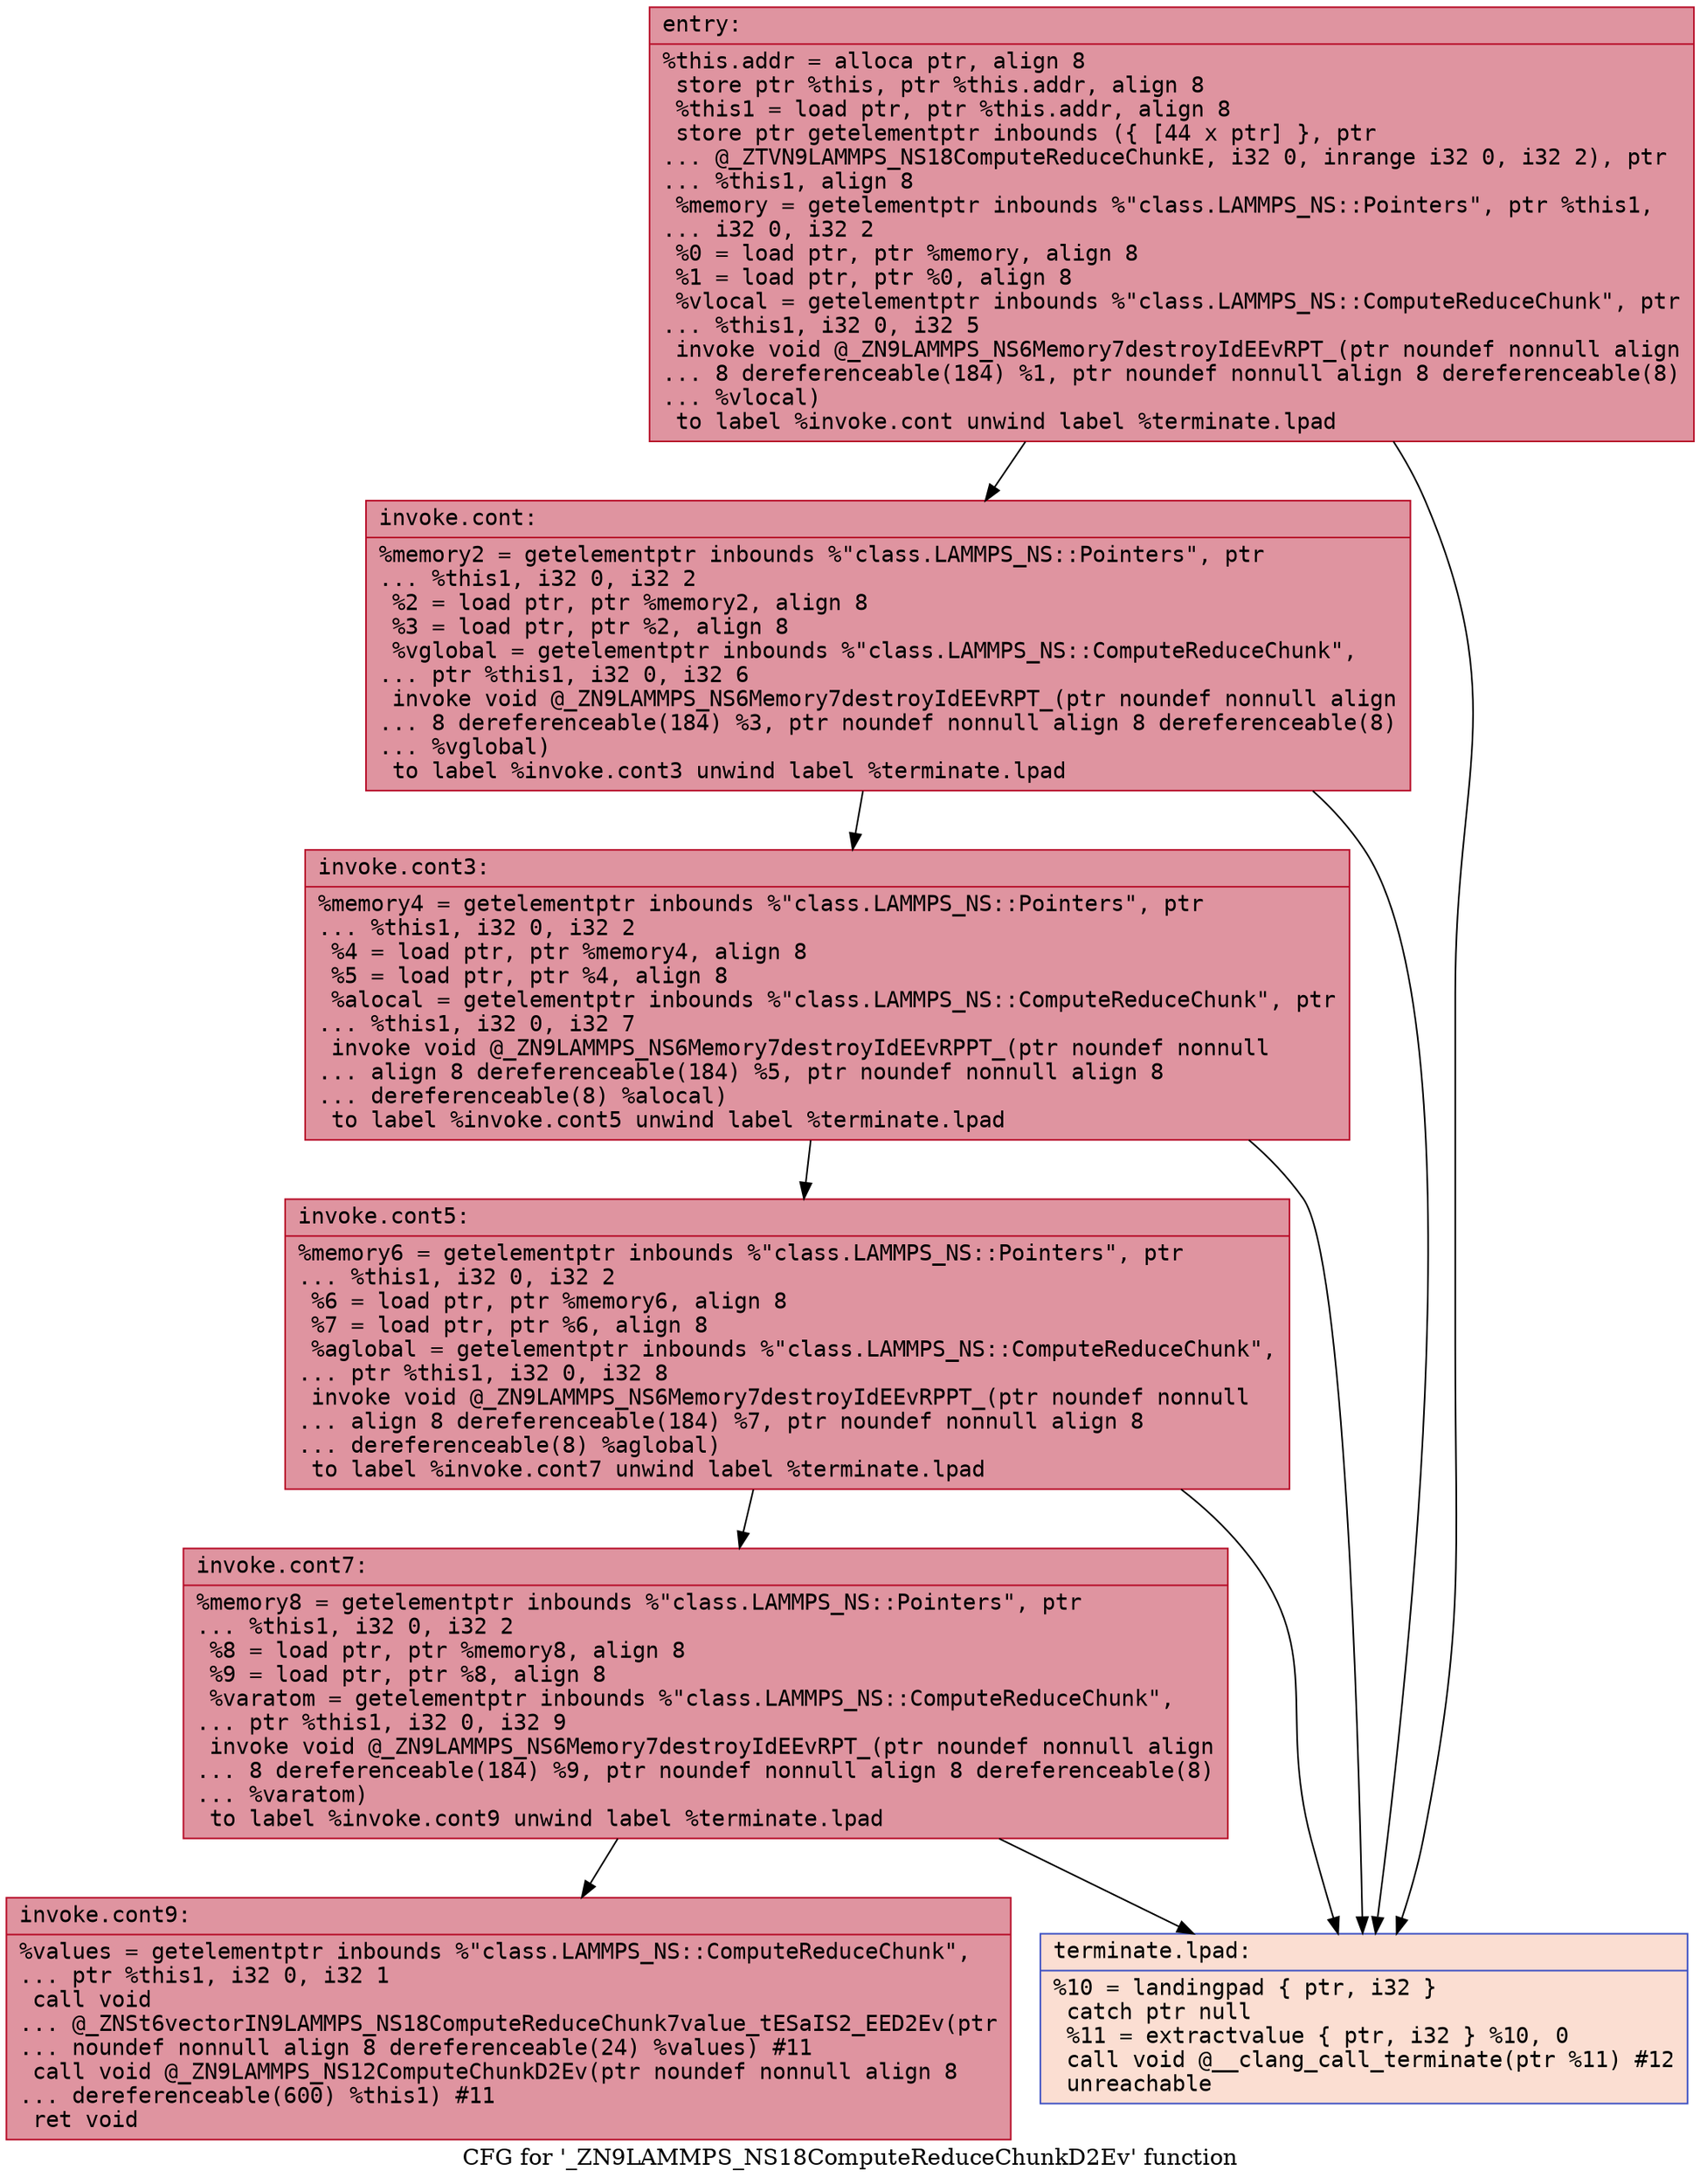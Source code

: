 digraph "CFG for '_ZN9LAMMPS_NS18ComputeReduceChunkD2Ev' function" {
	label="CFG for '_ZN9LAMMPS_NS18ComputeReduceChunkD2Ev' function";

	Node0x562fdb1cc490 [shape=record,color="#b70d28ff", style=filled, fillcolor="#b70d2870" fontname="Courier",label="{entry:\l|  %this.addr = alloca ptr, align 8\l  store ptr %this, ptr %this.addr, align 8\l  %this1 = load ptr, ptr %this.addr, align 8\l  store ptr getelementptr inbounds (\{ [44 x ptr] \}, ptr\l... @_ZTVN9LAMMPS_NS18ComputeReduceChunkE, i32 0, inrange i32 0, i32 2), ptr\l... %this1, align 8\l  %memory = getelementptr inbounds %\"class.LAMMPS_NS::Pointers\", ptr %this1,\l... i32 0, i32 2\l  %0 = load ptr, ptr %memory, align 8\l  %1 = load ptr, ptr %0, align 8\l  %vlocal = getelementptr inbounds %\"class.LAMMPS_NS::ComputeReduceChunk\", ptr\l... %this1, i32 0, i32 5\l  invoke void @_ZN9LAMMPS_NS6Memory7destroyIdEEvRPT_(ptr noundef nonnull align\l... 8 dereferenceable(184) %1, ptr noundef nonnull align 8 dereferenceable(8)\l... %vlocal)\l          to label %invoke.cont unwind label %terminate.lpad\l}"];
	Node0x562fdb1cc490 -> Node0x562fdb1cc910[tooltip="entry -> invoke.cont\nProbability 100.00%" ];
	Node0x562fdb1cc490 -> Node0x562fdb1cc960[tooltip="entry -> terminate.lpad\nProbability 0.00%" ];
	Node0x562fdb1cc910 [shape=record,color="#b70d28ff", style=filled, fillcolor="#b70d2870" fontname="Courier",label="{invoke.cont:\l|  %memory2 = getelementptr inbounds %\"class.LAMMPS_NS::Pointers\", ptr\l... %this1, i32 0, i32 2\l  %2 = load ptr, ptr %memory2, align 8\l  %3 = load ptr, ptr %2, align 8\l  %vglobal = getelementptr inbounds %\"class.LAMMPS_NS::ComputeReduceChunk\",\l... ptr %this1, i32 0, i32 6\l  invoke void @_ZN9LAMMPS_NS6Memory7destroyIdEEvRPT_(ptr noundef nonnull align\l... 8 dereferenceable(184) %3, ptr noundef nonnull align 8 dereferenceable(8)\l... %vglobal)\l          to label %invoke.cont3 unwind label %terminate.lpad\l}"];
	Node0x562fdb1cc910 -> Node0x562fdb1ccea0[tooltip="invoke.cont -> invoke.cont3\nProbability 100.00%" ];
	Node0x562fdb1cc910 -> Node0x562fdb1cc960[tooltip="invoke.cont -> terminate.lpad\nProbability 0.00%" ];
	Node0x562fdb1ccea0 [shape=record,color="#b70d28ff", style=filled, fillcolor="#b70d2870" fontname="Courier",label="{invoke.cont3:\l|  %memory4 = getelementptr inbounds %\"class.LAMMPS_NS::Pointers\", ptr\l... %this1, i32 0, i32 2\l  %4 = load ptr, ptr %memory4, align 8\l  %5 = load ptr, ptr %4, align 8\l  %alocal = getelementptr inbounds %\"class.LAMMPS_NS::ComputeReduceChunk\", ptr\l... %this1, i32 0, i32 7\l  invoke void @_ZN9LAMMPS_NS6Memory7destroyIdEEvRPPT_(ptr noundef nonnull\l... align 8 dereferenceable(184) %5, ptr noundef nonnull align 8\l... dereferenceable(8) %alocal)\l          to label %invoke.cont5 unwind label %terminate.lpad\l}"];
	Node0x562fdb1ccea0 -> Node0x562fdb1cd500[tooltip="invoke.cont3 -> invoke.cont5\nProbability 100.00%" ];
	Node0x562fdb1ccea0 -> Node0x562fdb1cc960[tooltip="invoke.cont3 -> terminate.lpad\nProbability 0.00%" ];
	Node0x562fdb1cd500 [shape=record,color="#b70d28ff", style=filled, fillcolor="#b70d2870" fontname="Courier",label="{invoke.cont5:\l|  %memory6 = getelementptr inbounds %\"class.LAMMPS_NS::Pointers\", ptr\l... %this1, i32 0, i32 2\l  %6 = load ptr, ptr %memory6, align 8\l  %7 = load ptr, ptr %6, align 8\l  %aglobal = getelementptr inbounds %\"class.LAMMPS_NS::ComputeReduceChunk\",\l... ptr %this1, i32 0, i32 8\l  invoke void @_ZN9LAMMPS_NS6Memory7destroyIdEEvRPPT_(ptr noundef nonnull\l... align 8 dereferenceable(184) %7, ptr noundef nonnull align 8\l... dereferenceable(8) %aglobal)\l          to label %invoke.cont7 unwind label %terminate.lpad\l}"];
	Node0x562fdb1cd500 -> Node0x562fdb1cda10[tooltip="invoke.cont5 -> invoke.cont7\nProbability 100.00%" ];
	Node0x562fdb1cd500 -> Node0x562fdb1cc960[tooltip="invoke.cont5 -> terminate.lpad\nProbability 0.00%" ];
	Node0x562fdb1cda10 [shape=record,color="#b70d28ff", style=filled, fillcolor="#b70d2870" fontname="Courier",label="{invoke.cont7:\l|  %memory8 = getelementptr inbounds %\"class.LAMMPS_NS::Pointers\", ptr\l... %this1, i32 0, i32 2\l  %8 = load ptr, ptr %memory8, align 8\l  %9 = load ptr, ptr %8, align 8\l  %varatom = getelementptr inbounds %\"class.LAMMPS_NS::ComputeReduceChunk\",\l... ptr %this1, i32 0, i32 9\l  invoke void @_ZN9LAMMPS_NS6Memory7destroyIdEEvRPT_(ptr noundef nonnull align\l... 8 dereferenceable(184) %9, ptr noundef nonnull align 8 dereferenceable(8)\l... %varatom)\l          to label %invoke.cont9 unwind label %terminate.lpad\l}"];
	Node0x562fdb1cda10 -> Node0x562fdb1cded0[tooltip="invoke.cont7 -> invoke.cont9\nProbability 100.00%" ];
	Node0x562fdb1cda10 -> Node0x562fdb1cc960[tooltip="invoke.cont7 -> terminate.lpad\nProbability 0.00%" ];
	Node0x562fdb1cded0 [shape=record,color="#b70d28ff", style=filled, fillcolor="#b70d2870" fontname="Courier",label="{invoke.cont9:\l|  %values = getelementptr inbounds %\"class.LAMMPS_NS::ComputeReduceChunk\",\l... ptr %this1, i32 0, i32 1\l  call void\l... @_ZNSt6vectorIN9LAMMPS_NS18ComputeReduceChunk7value_tESaIS2_EED2Ev(ptr\l... noundef nonnull align 8 dereferenceable(24) %values) #11\l  call void @_ZN9LAMMPS_NS12ComputeChunkD2Ev(ptr noundef nonnull align 8\l... dereferenceable(600) %this1) #11\l  ret void\l}"];
	Node0x562fdb1cc960 [shape=record,color="#3d50c3ff", style=filled, fillcolor="#f7b59970" fontname="Courier",label="{terminate.lpad:\l|  %10 = landingpad \{ ptr, i32 \}\l          catch ptr null\l  %11 = extractvalue \{ ptr, i32 \} %10, 0\l  call void @__clang_call_terminate(ptr %11) #12\l  unreachable\l}"];
}
